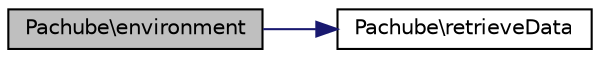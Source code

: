digraph "Pachube\environment"
{
  edge [fontname="Helvetica",fontsize="10",labelfontname="Helvetica",labelfontsize="10"];
  node [fontname="Helvetica",fontsize="10",shape=record];
  rankdir="LR";
  Node1 [label="Pachube\\environment",height=0.2,width=0.4,color="black", fillcolor="grey75", style="filled", fontcolor="black"];
  Node1 -> Node2 [color="midnightblue",fontsize="10",style="solid",fontname="Helvetica"];
  Node2 [label="Pachube\\retrieveData",height=0.2,width=0.4,color="black", fillcolor="white", style="filled",URL="$class_pachube.html#a070b9227d99e9897ff5fad7ec04e7cd5"];
}
